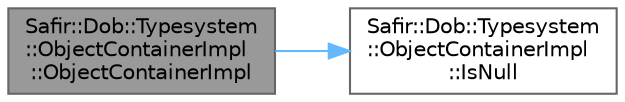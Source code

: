 digraph "Safir::Dob::Typesystem::ObjectContainerImpl::ObjectContainerImpl"
{
 // LATEX_PDF_SIZE
  bgcolor="transparent";
  edge [fontname=Helvetica,fontsize=10,labelfontname=Helvetica,labelfontsize=10];
  node [fontname=Helvetica,fontsize=10,shape=box,height=0.2,width=0.4];
  rankdir="LR";
  Node1 [label="Safir::Dob::Typesystem\l::ObjectContainerImpl\l::ObjectContainerImpl",height=0.2,width=0.4,color="gray40", fillcolor="grey60", style="filled", fontcolor="black",tooltip="Copy constructor."];
  Node1 -> Node2 [color="steelblue1",style="solid"];
  Node2 [label="Safir::Dob::Typesystem\l::ObjectContainerImpl\l::IsNull",height=0.2,width=0.4,color="grey40", fillcolor="white", style="filled",URL="$a01507.html#a8609e7b321e7da3bac1a41cbfbbdb30c",tooltip="Is the container set to null?"];
}
